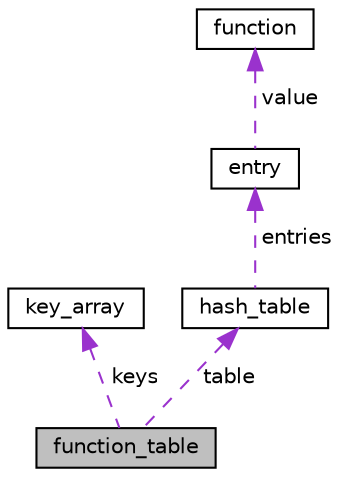 digraph "function_table"
{
  edge [fontname="Helvetica",fontsize="10",labelfontname="Helvetica",labelfontsize="10"];
  node [fontname="Helvetica",fontsize="10",shape=record];
  Node1 [label="function_table",height=0.2,width=0.4,color="black", fillcolor="grey75", style="filled", fontcolor="black"];
  Node2 -> Node1 [dir="back",color="darkorchid3",fontsize="10",style="dashed",label=" keys" ,fontname="Helvetica"];
  Node2 [label="key_array",height=0.2,width=0.4,color="black", fillcolor="white", style="filled",URL="$structkey__array.html"];
  Node3 -> Node1 [dir="back",color="darkorchid3",fontsize="10",style="dashed",label=" table" ,fontname="Helvetica"];
  Node3 [label="hash_table",height=0.2,width=0.4,color="black", fillcolor="white", style="filled",URL="$structhash__table.html"];
  Node4 -> Node3 [dir="back",color="darkorchid3",fontsize="10",style="dashed",label=" entries" ,fontname="Helvetica"];
  Node4 [label="entry",height=0.2,width=0.4,color="black", fillcolor="white", style="filled",URL="$structentry.html"];
  Node5 -> Node4 [dir="back",color="darkorchid3",fontsize="10",style="dashed",label=" value" ,fontname="Helvetica"];
  Node5 [label="function",height=0.2,width=0.4,color="black", fillcolor="white", style="filled",URL="$structfunction.html"];
}
